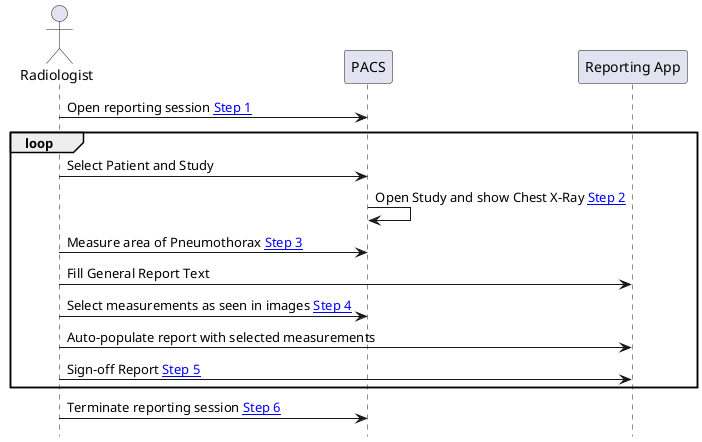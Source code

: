 @startuml

hide footbox

actor Radiologist as User
participant "PACS" as PACS
participant "Reporting App" as Report

User -> PACS: Open reporting session [[volume-1.html#1xx42121-step-1-open-reporting-session Step 1]]

loop
User -> PACS: Select Patient and Study
PACS -> PACS: Open Study and show Chest X-Ray [[volume-1.html#1xx42122-step-2-open-study-in-context Step 2]]
User -> PACS: Measure area of Pneumothorax [[volume-1.html#1xx42123-step-3-add-content-optional Step 3]]
User -> Report: Fill General Report Text
User -> PACS: Select measurements as seen in images [[volume-1.html#1xx42124-step-4-select-content-optional Step 4]]
User -> Report: Auto-populate report with selected measurements
User -> Report: Sign-off Report [[volume-1.html#1xx42125-step-5-sign-off-report Step 5]]
end

User->PACS: Terminate reporting session [[volume-1.html#1xx42126-step-6-terminate-reporting-session Step 6]]

@enduml